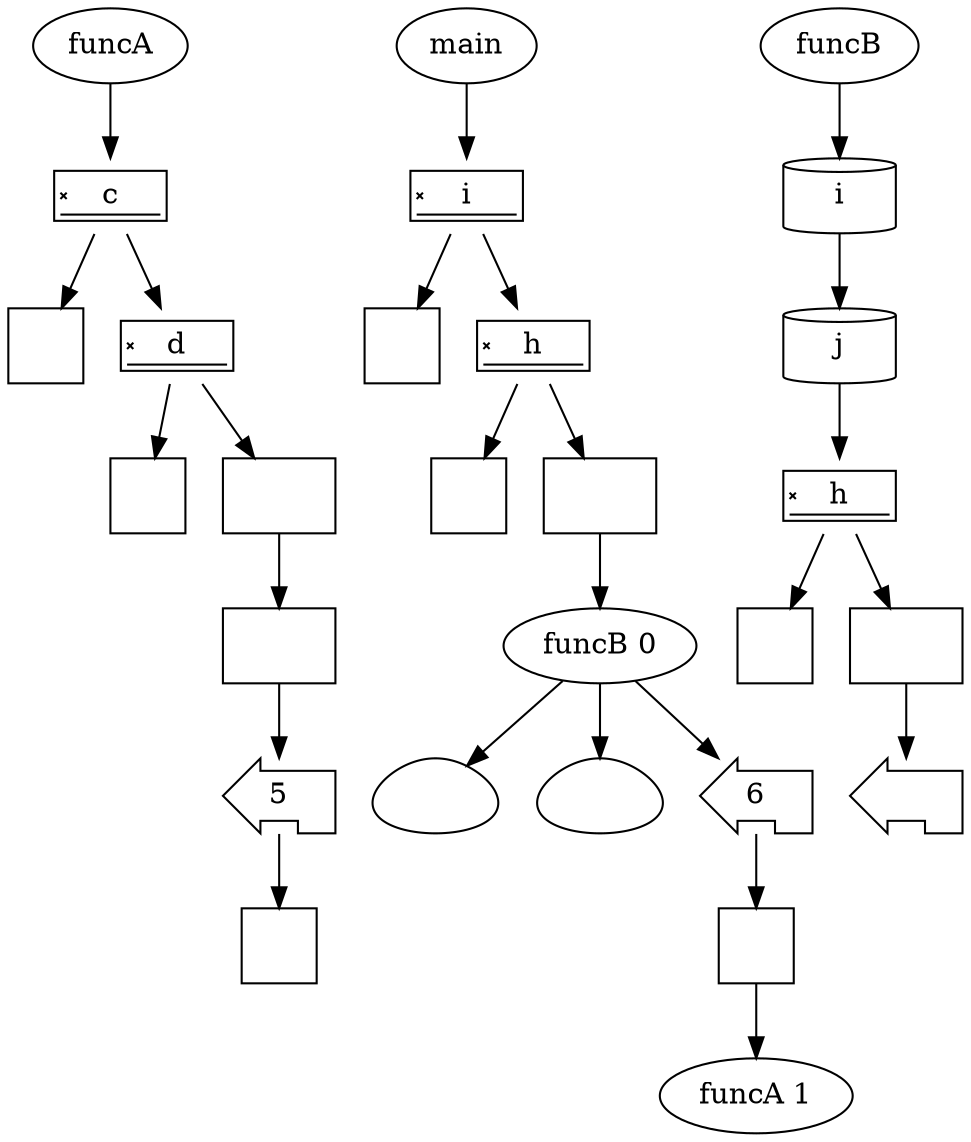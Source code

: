 digraph {
	graph [bb="0,0,434,540"];
	node [label="\N"];
	"af0ab984-8716-4432-971a-52aa9fa525f8"	[height=0.5,
		label=funcA,
		pos="49,522",
		shape=ellipse,
		width=0.94305];
	"edd07bec-2230-4dad-a211-b1aa9aa5d351"	[height=0.5,
		label=c,
		pos="49,450",
		shape=signature,
		width=0.75];
	"af0ab984-8716-4432-971a-52aa9fa525f8" -> "edd07bec-2230-4dad-a211-b1aa9aa5d351"	[pos="e,49,468.1 49,503.7 49,496.41 49,487.73 49,479.54"];
	"1aba81bd-922d-44c0-82c3-482d19dd1ada"	[height=0.5,
		label="",
		pos="18,378",
		shape=square,
		width=0.5];
	"edd07bec-2230-4dad-a211-b1aa9aa5d351" -> "1aba81bd-922d-44c0-82c3-482d19dd1ada"	[pos="e,25.575,396.1 41.337,431.7 37.958,424.07 33.906,414.92 30.133,406.4"];
	"d0a4b622-d4bd-4850-8dd5-0634cd2556f8"	[height=0.5,
		label=d,
		pos="81,378",
		shape=signature,
		width=0.75];
	"edd07bec-2230-4dad-a211-b1aa9aa5d351" -> "d0a4b622-d4bd-4850-8dd5-0634cd2556f8"	[pos="e,73.181,396.1 56.91,431.7 60.398,424.07 64.581,414.92 68.476,406.4"];
	"8efd8556-8de8-4d21-b448-7df2413a95ad"	[height=0.5,
		label="",
		pos="49,306",
		shape=square,
		width=0.5];
	"d0a4b622-d4bd-4850-8dd5-0634cd2556f8" -> "8efd8556-8de8-4d21-b448-7df2413a95ad"	[pos="e,56.819,324.1 73.09,359.7 69.602,352.07 65.419,342.92 61.524,334.4"];
	"08c9d27d-9039-4de9-b69f-92e96991d706"	[height=0.5,
		label="",
		pos="112,306",
		shape=rect,
		width=0.75];
	"d0a4b622-d4bd-4850-8dd5-0634cd2556f8" -> "08c9d27d-9039-4de9-b69f-92e96991d706"	[pos="e,104.43,324.1 88.663,359.7 92.042,352.07 96.094,342.92 99.867,334.4"];
	"99294538-b386-4aed-b5aa-a23d413047a2"	[height=0.5,
		label="",
		pos="112,234",
		shape=rect,
		width=0.75];
	"08c9d27d-9039-4de9-b69f-92e96991d706" -> "99294538-b386-4aed-b5aa-a23d413047a2"	[pos="e,112,252.1 112,287.7 112,280.41 112,271.73 112,263.54"];
	"6001af3e-212c-49fc-ad20-bc1040718257"	[height=0.5,
		label=5,
		pos="112,162",
		shape=lpromoter,
		width=0.75];
	"99294538-b386-4aed-b5aa-a23d413047a2" -> "6001af3e-212c-49fc-ad20-bc1040718257"	[pos="e,112,180.1 112,215.7 112,208.41 112,199.73 112,191.54"];
	"80a91dac-9212-46b9-9174-5677ca731755"	[height=0.5,
		label="",
		pos="112,90",
		shape=square,
		width=0.5];
	"6001af3e-212c-49fc-ad20-bc1040718257" -> "80a91dac-9212-46b9-9174-5677ca731755"	[pos="e,112,108.1 112,143.7 112,136.41 112,127.73 112,119.54"];
	"ea5c6f7a-64d0-435f-9e4b-cd06233785bd"	[height=0.5,
		label=main,
		pos="202,522",
		shape=ellipse,
		width=0.82932];
	"37f3df63-bbe4-4153-924b-e1299e762557"	[height=0.5,
		label=i,
		pos="202,450",
		shape=signature,
		width=0.75];
	"ea5c6f7a-64d0-435f-9e4b-cd06233785bd" -> "37f3df63-bbe4-4153-924b-e1299e762557"	[pos="e,202,468.1 202,503.7 202,496.41 202,487.73 202,479.54"];
	"7e9ac2f5-2977-42f2-a2c8-ff0d79f83ee7"	[height=0.5,
		label="",
		pos="171,378",
		shape=square,
		width=0.5];
	"37f3df63-bbe4-4153-924b-e1299e762557" -> "7e9ac2f5-2977-42f2-a2c8-ff0d79f83ee7"	[pos="e,178.57,396.1 194.34,431.7 190.96,424.07 186.91,414.92 183.13,406.4"];
	"0cf2abbc-13b7-4c83-b161-7bdec3260599"	[height=0.5,
		label=h,
		pos="234,378",
		shape=signature,
		width=0.75];
	"37f3df63-bbe4-4153-924b-e1299e762557" -> "0cf2abbc-13b7-4c83-b161-7bdec3260599"	[pos="e,226.18,396.1 209.91,431.7 213.4,424.07 217.58,414.92 221.48,406.4"];
	"50dbb716-d6ac-44f1-b232-48218187438d"	[height=0.5,
		label="",
		pos="198,306",
		shape=square,
		width=0.5];
	"0cf2abbc-13b7-4c83-b161-7bdec3260599" -> "50dbb716-d6ac-44f1-b232-48218187438d"	[pos="e,206.8,324.1 225.1,359.7 221.13,351.98 216.37,342.71 211.94,334.11"];
	"cb3b2745-30cd-4a88-9443-94f6d424783f"	[height=0.5,
		label="",
		pos="261,306",
		shape=rect,
		width=0.75];
	"0cf2abbc-13b7-4c83-b161-7bdec3260599" -> "cb3b2745-30cd-4a88-9443-94f6d424783f"	[pos="e,254.4,324.1 240.67,359.7 243.58,352.15 247.07,343.12 250.32,334.68"];
	"6017f152-468d-44a4-9435-935ecc4458b6"	[height=0.5,
		label="funcB 0",
		pos="261,234",
		shape=oval,
		width=1.1279];
	"cb3b2745-30cd-4a88-9443-94f6d424783f" -> "6017f152-468d-44a4-9435-935ecc4458b6"	[pos="e,261,252.1 261,287.7 261,280.41 261,271.73 261,263.54"];
	"7b138aea-f215-4469-ba24-c6d875b63309"	[height=0.5,
		label="",
		pos="186,162",
		shape=egg,
		width=0.79843];
	"6017f152-468d-44a4-9435-935ecc4458b6" -> "7b138aea-f215-4469-ba24-c6d875b63309"	[pos="e,200.57,176.6 244.36,217.46 233.9,207.71 220.28,194.99 208.82,184.3"];
	"74e79010-88c2-4e91-b28e-677fb78095fc"	[height=0.5,
		label="",
		pos="261,162",
		shape=egg,
		width=0.79843];
	"6017f152-468d-44a4-9435-935ecc4458b6" -> "74e79010-88c2-4e91-b28e-677fb78095fc"	[pos="e,261,180.1 261,215.7 261,208.41 261,199.73 261,191.54"];
	"f89be2b6-429b-429b-987e-f3fe1f4021ae"	[height=0.5,
		label=6,
		pos="335,162",
		shape=lpromoter,
		width=0.75];
	"6017f152-468d-44a4-9435-935ecc4458b6" -> "f89be2b6-429b-429b-987e-f3fe1f4021ae"	[pos="e,316.72,180.29 277.79,217.12 286.85,208.54 298.25,197.77 308.48,188.09"];
	"548de60a-17c6-43e3-b36a-c7658fa2c6d1"	[height=0.5,
		label="",
		pos="335,90",
		shape=square,
		width=0.5];
	"f89be2b6-429b-429b-987e-f3fe1f4021ae" -> "548de60a-17c6-43e3-b36a-c7658fa2c6d1"	[pos="e,335,108.1 335,143.7 335,136.41 335,127.73 335,119.54"];
	"c857d05d-b27f-477f-8351-610f30b9ec7a"	[height=0.5,
		label="funcA 1",
		pos="335,18",
		shape=oval,
		width=1.1279];
	"548de60a-17c6-43e3-b36a-c7658fa2c6d1" -> "c857d05d-b27f-477f-8351-610f30b9ec7a"	[pos="e,335,36.104 335,71.697 335,64.407 335,55.726 335,47.536"];
	"6ddfa969-e813-4ff1-a207-42981a1fb6ca"	[height=0.5,
		label=funcB,
		pos="375,522",
		shape=ellipse,
		width=0.92884];
	"9323126c-cf75-4639-831f-a5e1813bba7e"	[height=0.5,
		label=i,
		pos="375,450",
		shape=cylinder,
		width=0.75];
	"6ddfa969-e813-4ff1-a207-42981a1fb6ca" -> "9323126c-cf75-4639-831f-a5e1813bba7e"	[pos="e,375,468.1 375,503.7 375,496.41 375,487.73 375,479.54"];
	"5147f213-3c0b-4d81-b4d5-a37be699813b"	[height=0.5,
		label=j,
		pos="375,378",
		shape=cylinder,
		width=0.75];
	"9323126c-cf75-4639-831f-a5e1813bba7e" -> "5147f213-3c0b-4d81-b4d5-a37be699813b"	[pos="e,375,396.1 375,431.7 375,424.41 375,415.73 375,407.54"];
	"afb18198-5ad0-4fd7-a623-ef850818cdc2"	[height=0.5,
		label=h,
		pos="375,306",
		shape=signature,
		width=0.75];
	"5147f213-3c0b-4d81-b4d5-a37be699813b" -> "afb18198-5ad0-4fd7-a623-ef850818cdc2"	[pos="e,375,324.1 375,359.7 375,352.41 375,343.73 375,335.54"];
	"215deaa9-96f4-409e-8bf8-24a70a119fe4"	[height=0.5,
		label="",
		pos="344,234",
		shape=square,
		width=0.5];
	"afb18198-5ad0-4fd7-a623-ef850818cdc2" -> "215deaa9-96f4-409e-8bf8-24a70a119fe4"	[pos="e,351.57,252.1 367.34,287.7 363.96,280.07 359.91,270.92 356.13,262.4"];
	"482f7c8f-4244-49b6-9140-6d654d882849"	[height=0.5,
		label="",
		pos="407,234",
		shape=rect,
		width=0.75];
	"afb18198-5ad0-4fd7-a623-ef850818cdc2" -> "482f7c8f-4244-49b6-9140-6d654d882849"	[pos="e,399.18,252.1 382.91,287.7 386.4,280.07 390.58,270.92 394.48,262.4"];
	"a3372fe5-b054-4bdc-8d19-583ebb2f0791"	[height=0.5,
		label="",
		pos="407,162",
		shape=lpromoter,
		width=0.75];
	"482f7c8f-4244-49b6-9140-6d654d882849" -> "a3372fe5-b054-4bdc-8d19-583ebb2f0791"	[pos="e,407,180.1 407,215.7 407,208.41 407,199.73 407,191.54"];
}
